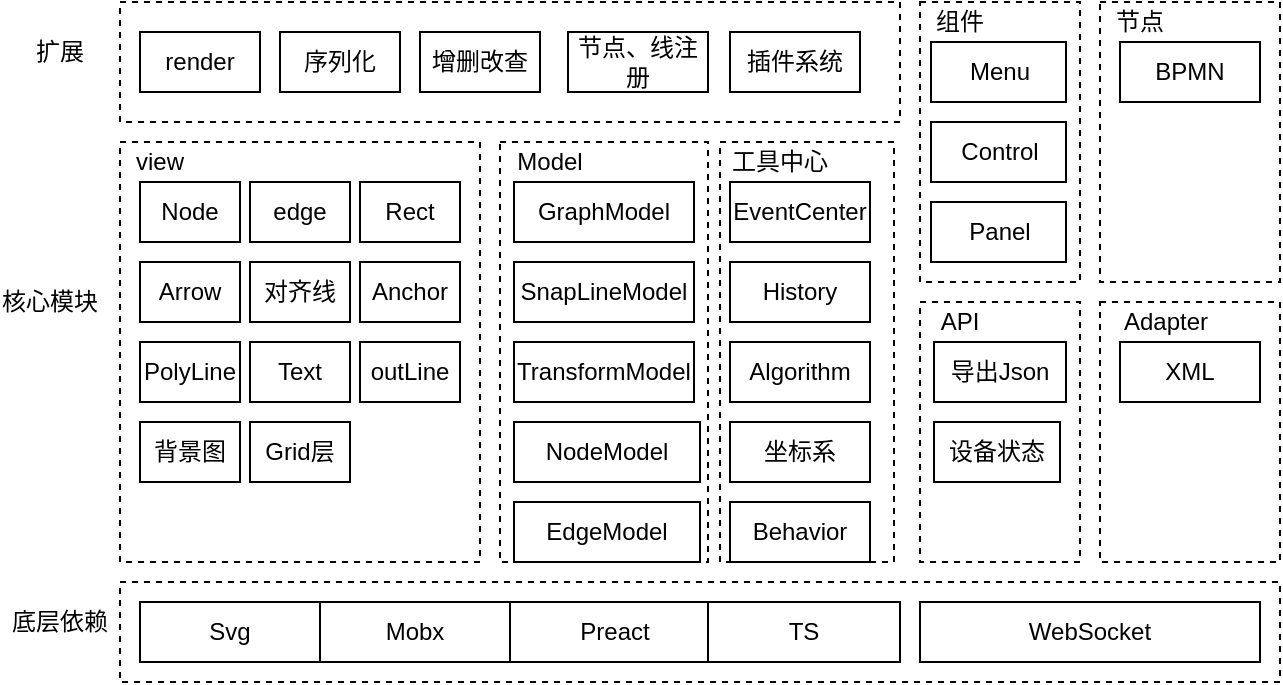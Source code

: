 <mxfile version="14.8.5" type="github">
  <diagram id="_ABq8QCWJCqKpcDOjlVK" name="Page-1">
    <mxGraphModel dx="1353" dy="767" grid="1" gridSize="10" guides="1" tooltips="1" connect="1" arrows="1" fold="1" page="1" pageScale="1" pageWidth="827" pageHeight="1169" math="0" shadow="0">
      <root>
        <mxCell id="0" />
        <mxCell id="1" parent="0" />
        <mxCell id="Njt9bCh2NybzUek4BjdQ-8" value="" style="rounded=0;whiteSpace=wrap;html=1;dashed=1;" vertex="1" parent="1">
          <mxGeometry x="60" y="210" width="180" height="210" as="geometry" />
        </mxCell>
        <mxCell id="Njt9bCh2NybzUek4BjdQ-75" style="edgeStyle=orthogonalEdgeStyle;rounded=0;orthogonalLoop=1;jettySize=auto;html=1;exitX=0;exitY=0.5;exitDx=0;exitDy=0;" edge="1" parent="1" source="Njt9bCh2NybzUek4BjdQ-9">
          <mxGeometry relative="1" as="geometry">
            <mxPoint x="260" y="315.069" as="targetPoint" />
          </mxGeometry>
        </mxCell>
        <mxCell id="Njt9bCh2NybzUek4BjdQ-9" value="" style="rounded=0;whiteSpace=wrap;html=1;dashed=1;" vertex="1" parent="1">
          <mxGeometry x="250" y="210" width="104" height="210" as="geometry" />
        </mxCell>
        <mxCell id="Njt9bCh2NybzUek4BjdQ-10" value="" style="rounded=0;whiteSpace=wrap;html=1;dashed=1;" vertex="1" parent="1">
          <mxGeometry x="360" y="210" width="87" height="210" as="geometry" />
        </mxCell>
        <mxCell id="Njt9bCh2NybzUek4BjdQ-11" value="" style="rounded=0;whiteSpace=wrap;html=1;dashed=1;" vertex="1" parent="1">
          <mxGeometry x="60" y="140" width="390" height="60" as="geometry" />
        </mxCell>
        <mxCell id="Njt9bCh2NybzUek4BjdQ-12" value="" style="rounded=0;whiteSpace=wrap;html=1;dashed=1;" vertex="1" parent="1">
          <mxGeometry x="60" y="430" width="580" height="50" as="geometry" />
        </mxCell>
        <mxCell id="Njt9bCh2NybzUek4BjdQ-13" value="" style="rounded=0;whiteSpace=wrap;html=1;dashed=1;" vertex="1" parent="1">
          <mxGeometry x="460" y="140" width="80" height="140" as="geometry" />
        </mxCell>
        <mxCell id="Njt9bCh2NybzUek4BjdQ-14" value="" style="rounded=0;whiteSpace=wrap;html=1;dashed=1;" vertex="1" parent="1">
          <mxGeometry x="550" y="140" width="90" height="140" as="geometry" />
        </mxCell>
        <mxCell id="Njt9bCh2NybzUek4BjdQ-15" value="" style="rounded=0;whiteSpace=wrap;html=1;dashed=1;" vertex="1" parent="1">
          <mxGeometry x="460" y="290" width="80" height="130" as="geometry" />
        </mxCell>
        <mxCell id="Njt9bCh2NybzUek4BjdQ-16" value="" style="rounded=0;whiteSpace=wrap;html=1;dashed=1;" vertex="1" parent="1">
          <mxGeometry x="550" y="290" width="90" height="130" as="geometry" />
        </mxCell>
        <mxCell id="Njt9bCh2NybzUek4BjdQ-18" value="render" style="rounded=0;whiteSpace=wrap;html=1;" vertex="1" parent="1">
          <mxGeometry x="70" y="155" width="60" height="30" as="geometry" />
        </mxCell>
        <mxCell id="Njt9bCh2NybzUek4BjdQ-20" value="序列化" style="rounded=0;whiteSpace=wrap;html=1;" vertex="1" parent="1">
          <mxGeometry x="140" y="155" width="60" height="30" as="geometry" />
        </mxCell>
        <mxCell id="Njt9bCh2NybzUek4BjdQ-21" value="增删改查" style="rounded=0;whiteSpace=wrap;html=1;" vertex="1" parent="1">
          <mxGeometry x="210" y="155" width="60" height="30" as="geometry" />
        </mxCell>
        <mxCell id="Njt9bCh2NybzUek4BjdQ-22" value="节点、线注册" style="rounded=0;whiteSpace=wrap;html=1;" vertex="1" parent="1">
          <mxGeometry x="284" y="155" width="70" height="30" as="geometry" />
        </mxCell>
        <mxCell id="Njt9bCh2NybzUek4BjdQ-23" value="插件系统" style="rounded=0;whiteSpace=wrap;html=1;" vertex="1" parent="1">
          <mxGeometry x="365" y="155" width="65" height="30" as="geometry" />
        </mxCell>
        <mxCell id="Njt9bCh2NybzUek4BjdQ-24" value="组件" style="text;html=1;strokeColor=none;fillColor=none;align=center;verticalAlign=middle;whiteSpace=wrap;rounded=0;" vertex="1" parent="1">
          <mxGeometry x="460" y="140" width="40" height="20" as="geometry" />
        </mxCell>
        <mxCell id="Njt9bCh2NybzUek4BjdQ-25" value="节点" style="text;html=1;strokeColor=none;fillColor=none;align=center;verticalAlign=middle;whiteSpace=wrap;rounded=0;" vertex="1" parent="1">
          <mxGeometry x="550" y="140" width="40" height="20" as="geometry" />
        </mxCell>
        <mxCell id="Njt9bCh2NybzUek4BjdQ-26" value="API" style="text;html=1;strokeColor=none;fillColor=none;align=center;verticalAlign=middle;whiteSpace=wrap;rounded=0;" vertex="1" parent="1">
          <mxGeometry x="460" y="290" width="40" height="20" as="geometry" />
        </mxCell>
        <mxCell id="Njt9bCh2NybzUek4BjdQ-27" value="Adapter" style="text;html=1;strokeColor=none;fillColor=none;align=center;verticalAlign=middle;whiteSpace=wrap;rounded=0;" vertex="1" parent="1">
          <mxGeometry x="560" y="290" width="46" height="20" as="geometry" />
        </mxCell>
        <mxCell id="Njt9bCh2NybzUek4BjdQ-28" value="Node" style="rounded=0;whiteSpace=wrap;html=1;" vertex="1" parent="1">
          <mxGeometry x="70" y="230" width="50" height="30" as="geometry" />
        </mxCell>
        <mxCell id="Njt9bCh2NybzUek4BjdQ-29" value="edge" style="rounded=0;whiteSpace=wrap;html=1;" vertex="1" parent="1">
          <mxGeometry x="125" y="230" width="50" height="30" as="geometry" />
        </mxCell>
        <mxCell id="Njt9bCh2NybzUek4BjdQ-30" value="view" style="text;html=1;strokeColor=none;fillColor=none;align=center;verticalAlign=middle;whiteSpace=wrap;rounded=0;" vertex="1" parent="1">
          <mxGeometry x="60" y="210" width="40" height="20" as="geometry" />
        </mxCell>
        <mxCell id="Njt9bCh2NybzUek4BjdQ-31" value="Model" style="text;html=1;strokeColor=none;fillColor=none;align=center;verticalAlign=middle;whiteSpace=wrap;rounded=0;" vertex="1" parent="1">
          <mxGeometry x="255" y="210" width="40" height="20" as="geometry" />
        </mxCell>
        <mxCell id="Njt9bCh2NybzUek4BjdQ-32" value="工具中心" style="text;html=1;strokeColor=none;fillColor=none;align=center;verticalAlign=middle;whiteSpace=wrap;rounded=0;" vertex="1" parent="1">
          <mxGeometry x="365" y="210" width="50" height="20" as="geometry" />
        </mxCell>
        <mxCell id="Njt9bCh2NybzUek4BjdQ-35" value="Svg" style="rounded=0;whiteSpace=wrap;html=1;" vertex="1" parent="1">
          <mxGeometry x="70" y="440" width="90" height="30" as="geometry" />
        </mxCell>
        <mxCell id="Njt9bCh2NybzUek4BjdQ-36" value="Mobx" style="rounded=0;whiteSpace=wrap;html=1;" vertex="1" parent="1">
          <mxGeometry x="160" y="440" width="95" height="30" as="geometry" />
        </mxCell>
        <mxCell id="Njt9bCh2NybzUek4BjdQ-37" value="Preact" style="rounded=0;whiteSpace=wrap;html=1;" vertex="1" parent="1">
          <mxGeometry x="255" y="440" width="105" height="30" as="geometry" />
        </mxCell>
        <mxCell id="Njt9bCh2NybzUek4BjdQ-38" value="TS" style="rounded=0;whiteSpace=wrap;html=1;" vertex="1" parent="1">
          <mxGeometry x="354" y="440" width="96" height="30" as="geometry" />
        </mxCell>
        <mxCell id="Njt9bCh2NybzUek4BjdQ-39" value="WebSocket" style="rounded=0;whiteSpace=wrap;html=1;" vertex="1" parent="1">
          <mxGeometry x="460" y="440" width="170" height="30" as="geometry" />
        </mxCell>
        <mxCell id="Njt9bCh2NybzUek4BjdQ-40" value="底层依赖" style="text;html=1;strokeColor=none;fillColor=none;align=center;verticalAlign=middle;whiteSpace=wrap;rounded=0;" vertex="1" parent="1">
          <mxGeometry x="5" y="440" width="50" height="20" as="geometry" />
        </mxCell>
        <mxCell id="Njt9bCh2NybzUek4BjdQ-41" value="核心模块" style="text;html=1;strokeColor=none;fillColor=none;align=center;verticalAlign=middle;whiteSpace=wrap;rounded=0;" vertex="1" parent="1">
          <mxGeometry y="280" width="50" height="20" as="geometry" />
        </mxCell>
        <mxCell id="Njt9bCh2NybzUek4BjdQ-42" value="扩展" style="text;html=1;strokeColor=none;fillColor=none;align=center;verticalAlign=middle;whiteSpace=wrap;rounded=0;" vertex="1" parent="1">
          <mxGeometry x="10" y="155" width="40" height="20" as="geometry" />
        </mxCell>
        <mxCell id="Njt9bCh2NybzUek4BjdQ-43" value="PolyLine" style="rounded=0;whiteSpace=wrap;html=1;" vertex="1" parent="1">
          <mxGeometry x="70" y="310" width="50" height="30" as="geometry" />
        </mxCell>
        <mxCell id="Njt9bCh2NybzUek4BjdQ-44" value="Arrow" style="rounded=0;whiteSpace=wrap;html=1;" vertex="1" parent="1">
          <mxGeometry x="70" y="270" width="50" height="30" as="geometry" />
        </mxCell>
        <mxCell id="Njt9bCh2NybzUek4BjdQ-45" value="Rect" style="rounded=0;whiteSpace=wrap;html=1;" vertex="1" parent="1">
          <mxGeometry x="180" y="230" width="50" height="30" as="geometry" />
        </mxCell>
        <mxCell id="Njt9bCh2NybzUek4BjdQ-47" value="Text" style="rounded=0;whiteSpace=wrap;html=1;" vertex="1" parent="1">
          <mxGeometry x="125" y="310" width="50" height="30" as="geometry" />
        </mxCell>
        <mxCell id="Njt9bCh2NybzUek4BjdQ-48" value="EventCenter" style="rounded=0;whiteSpace=wrap;html=1;" vertex="1" parent="1">
          <mxGeometry x="365" y="230" width="70" height="30" as="geometry" />
        </mxCell>
        <mxCell id="Njt9bCh2NybzUek4BjdQ-49" value="GraphModel" style="rounded=0;whiteSpace=wrap;html=1;" vertex="1" parent="1">
          <mxGeometry x="257" y="230" width="90" height="30" as="geometry" />
        </mxCell>
        <mxCell id="Njt9bCh2NybzUek4BjdQ-50" value="History" style="rounded=0;whiteSpace=wrap;html=1;" vertex="1" parent="1">
          <mxGeometry x="365" y="270" width="70" height="30" as="geometry" />
        </mxCell>
        <mxCell id="Njt9bCh2NybzUek4BjdQ-51" value="Algorithm" style="rounded=0;whiteSpace=wrap;html=1;" vertex="1" parent="1">
          <mxGeometry x="365" y="310" width="70" height="30" as="geometry" />
        </mxCell>
        <mxCell id="Njt9bCh2NybzUek4BjdQ-52" value="坐标系" style="rounded=0;whiteSpace=wrap;html=1;" vertex="1" parent="1">
          <mxGeometry x="365" y="350" width="70" height="30" as="geometry" />
        </mxCell>
        <mxCell id="Njt9bCh2NybzUek4BjdQ-53" value="Behavior" style="rounded=0;whiteSpace=wrap;html=1;" vertex="1" parent="1">
          <mxGeometry x="365" y="390" width="70" height="30" as="geometry" />
        </mxCell>
        <mxCell id="Njt9bCh2NybzUek4BjdQ-54" value="Menu" style="rounded=0;whiteSpace=wrap;html=1;" vertex="1" parent="1">
          <mxGeometry x="465.5" y="160" width="67.5" height="30" as="geometry" />
        </mxCell>
        <mxCell id="Njt9bCh2NybzUek4BjdQ-55" value="Control" style="rounded=0;whiteSpace=wrap;html=1;" vertex="1" parent="1">
          <mxGeometry x="465.5" y="200" width="67.5" height="30" as="geometry" />
        </mxCell>
        <mxCell id="Njt9bCh2NybzUek4BjdQ-56" value="Panel" style="rounded=0;whiteSpace=wrap;html=1;" vertex="1" parent="1">
          <mxGeometry x="465.5" y="240" width="67.5" height="30" as="geometry" />
        </mxCell>
        <mxCell id="Njt9bCh2NybzUek4BjdQ-57" value="BPMN" style="rounded=0;whiteSpace=wrap;html=1;" vertex="1" parent="1">
          <mxGeometry x="560" y="160" width="70" height="30" as="geometry" />
        </mxCell>
        <mxCell id="Njt9bCh2NybzUek4BjdQ-58" value="导出Json" style="rounded=0;whiteSpace=wrap;html=1;" vertex="1" parent="1">
          <mxGeometry x="467" y="310" width="66" height="30" as="geometry" />
        </mxCell>
        <mxCell id="Njt9bCh2NybzUek4BjdQ-59" value="XML" style="rounded=0;whiteSpace=wrap;html=1;" vertex="1" parent="1">
          <mxGeometry x="560" y="310" width="70" height="30" as="geometry" />
        </mxCell>
        <mxCell id="Njt9bCh2NybzUek4BjdQ-63" value="背景图" style="rounded=0;whiteSpace=wrap;html=1;" vertex="1" parent="1">
          <mxGeometry x="70" y="350" width="50" height="30" as="geometry" />
        </mxCell>
        <mxCell id="Njt9bCh2NybzUek4BjdQ-64" value="Grid层" style="rounded=0;whiteSpace=wrap;html=1;" vertex="1" parent="1">
          <mxGeometry x="125" y="350" width="50" height="30" as="geometry" />
        </mxCell>
        <mxCell id="Njt9bCh2NybzUek4BjdQ-66" value="对齐线" style="rounded=0;whiteSpace=wrap;html=1;" vertex="1" parent="1">
          <mxGeometry x="125" y="270" width="50" height="30" as="geometry" />
        </mxCell>
        <mxCell id="Njt9bCh2NybzUek4BjdQ-67" value="SnapLineModel" style="rounded=0;whiteSpace=wrap;html=1;" vertex="1" parent="1">
          <mxGeometry x="257" y="270" width="90" height="30" as="geometry" />
        </mxCell>
        <mxCell id="Njt9bCh2NybzUek4BjdQ-68" value="TransformModel" style="rounded=0;whiteSpace=wrap;html=1;" vertex="1" parent="1">
          <mxGeometry x="257" y="310" width="90" height="30" as="geometry" />
        </mxCell>
        <mxCell id="Njt9bCh2NybzUek4BjdQ-69" value="NodeModel" style="rounded=0;whiteSpace=wrap;html=1;" vertex="1" parent="1">
          <mxGeometry x="257" y="350" width="93" height="30" as="geometry" />
        </mxCell>
        <mxCell id="Njt9bCh2NybzUek4BjdQ-70" value="Anchor" style="rounded=0;whiteSpace=wrap;html=1;" vertex="1" parent="1">
          <mxGeometry x="180" y="270" width="50" height="30" as="geometry" />
        </mxCell>
        <mxCell id="Njt9bCh2NybzUek4BjdQ-71" value="outLine" style="rounded=0;whiteSpace=wrap;html=1;" vertex="1" parent="1">
          <mxGeometry x="180" y="310" width="50" height="30" as="geometry" />
        </mxCell>
        <mxCell id="Njt9bCh2NybzUek4BjdQ-73" value="EdgeModel" style="rounded=0;whiteSpace=wrap;html=1;" vertex="1" parent="1">
          <mxGeometry x="257" y="390" width="93" height="30" as="geometry" />
        </mxCell>
        <mxCell id="Njt9bCh2NybzUek4BjdQ-76" value="设备状态" style="rounded=0;whiteSpace=wrap;html=1;" vertex="1" parent="1">
          <mxGeometry x="467" y="350" width="63" height="30" as="geometry" />
        </mxCell>
      </root>
    </mxGraphModel>
  </diagram>
</mxfile>
